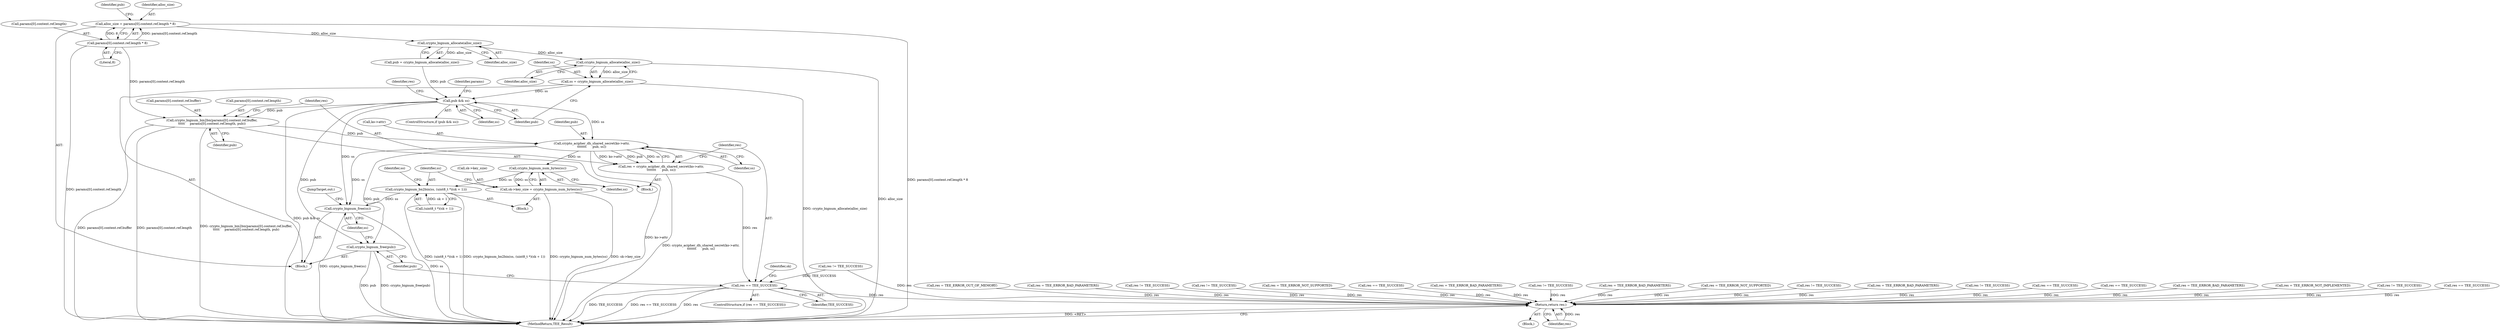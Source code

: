 digraph "0_optee_os_a637243270fc1faae16de059091795c32d86e65e@API" {
"1000288" [label="(Call,crypto_bignum_allocate(alloc_size))"];
"1000284" [label="(Call,crypto_bignum_allocate(alloc_size))"];
"1000269" [label="(Call,alloc_size = params[0].content.ref.length * 8)"];
"1000271" [label="(Call,params[0].content.ref.length * 8)"];
"1000286" [label="(Call,ss = crypto_bignum_allocate(alloc_size))"];
"1000291" [label="(Call,pub && ss)"];
"1000295" [label="(Call,crypto_bignum_bin2bn(params[0].content.ref.buffer,\n\t\t\t\t\t     params[0].content.ref.length, pub))"];
"1000317" [label="(Call,crypto_acipher_dh_shared_secret(ko->attr,\n\t\t\t\t\t\t\t      pub, ss))"];
"1000315" [label="(Call,res = crypto_acipher_dh_shared_secret(ko->attr,\n\t\t\t\t\t\t\t      pub, ss))"];
"1000324" [label="(Call,res == TEE_SUCCESS)"];
"1000857" [label="(Return,return res;)"];
"1000332" [label="(Call,crypto_bignum_num_bytes(ss))"];
"1000328" [label="(Call,sk->key_size = crypto_bignum_num_bytes(ss))"];
"1000334" [label="(Call,crypto_bignum_bn2bin(ss, (uint8_t *)(sk + 1)))"];
"1000359" [label="(Call,crypto_bignum_free(ss))"];
"1000357" [label="(Call,crypto_bignum_free(pub))"];
"1000285" [label="(Identifier,alloc_size)"];
"1000284" [label="(Call,crypto_bignum_allocate(alloc_size))"];
"1000859" [label="(MethodReturn,TEE_Result)"];
"1000598" [label="(Call,res != TEE_SUCCESS)"];
"1000632" [label="(Call,res == TEE_SUCCESS)"];
"1000854" [label="(JumpTarget,out:)"];
"1000354" [label="(Call,res = TEE_ERROR_OUT_OF_MEMORY)"];
"1000335" [label="(Identifier,ss)"];
"1000290" [label="(ControlStructure,if (pub && ss))"];
"1000359" [label="(Call,crypto_bignum_free(ss))"];
"1000858" [label="(Identifier,res)"];
"1000281" [label="(Literal,8)"];
"1000324" [label="(Call,res == TEE_SUCCESS)"];
"1000358" [label="(Identifier,pub)"];
"1000344" [label="(Identifier,so)"];
"1000318" [label="(Call,ko->attr)"];
"1000265" [label="(Call,res = TEE_ERROR_BAD_PARAMETERS)"];
"1000288" [label="(Call,crypto_bignum_allocate(alloc_size))"];
"1000190" [label="(Call,res != TEE_SUCCESS)"];
"1000317" [label="(Call,crypto_acipher_dh_shared_secret(ko->attr,\n\t\t\t\t\t\t\t      pub, ss))"];
"1000296" [label="(Call,params[0].content.ref.buffer)"];
"1000283" [label="(Identifier,pub)"];
"1000286" [label="(Call,ss = crypto_bignum_allocate(alloc_size))"];
"1000204" [label="(Call,res != TEE_SUCCESS)"];
"1000295" [label="(Call,crypto_bignum_bin2bn(params[0].content.ref.buffer,\n\t\t\t\t\t     params[0].content.ref.length, pub))"];
"1000271" [label="(Call,params[0].content.ref.length * 8)"];
"1000315" [label="(Call,res = crypto_acipher_dh_shared_secret(ko->attr,\n\t\t\t\t\t\t\t      pub, ss))"];
"1000291" [label="(Call,pub && ss)"];
"1000851" [label="(Call,res = TEE_ERROR_NOT_SUPPORTED)"];
"1000287" [label="(Identifier,ss)"];
"1000325" [label="(Identifier,res)"];
"1000336" [label="(Call,(uint8_t *)(sk + 1))"];
"1000248" [label="(Block,)"];
"1000113" [label="(Block,)"];
"1000329" [label="(Call,sk->key_size)"];
"1000360" [label="(Identifier,ss)"];
"1000357" [label="(Call,crypto_bignum_free(pub))"];
"1000524" [label="(Call,res == TEE_SUCCESS)"];
"1000808" [label="(Call,res = TEE_ERROR_BAD_PARAMETERS)"];
"1000327" [label="(Block,)"];
"1000293" [label="(Identifier,ss)"];
"1000441" [label="(Call,res != TEE_SUCCESS)"];
"1000292" [label="(Identifier,pub)"];
"1000321" [label="(Identifier,pub)"];
"1000272" [label="(Call,params[0].content.ref.length)"];
"1000269" [label="(Call,alloc_size = params[0].content.ref.length * 8)"];
"1000300" [label="(Identifier,params)"];
"1000395" [label="(Call,res = TEE_ERROR_BAD_PARAMETERS)"];
"1000238" [label="(Call,res = TEE_ERROR_NOT_SUPPORTED)"];
"1000334" [label="(Call,crypto_bignum_bn2bin(ss, (uint8_t *)(sk + 1)))"];
"1000323" [label="(ControlStructure,if (res == TEE_SUCCESS))"];
"1000697" [label="(Call,res != TEE_SUCCESS)"];
"1000609" [label="(Call,res = TEE_ERROR_BAD_PARAMETERS)"];
"1000314" [label="(Identifier,pub)"];
"1000797" [label="(Call,res != TEE_SUCCESS)"];
"1000729" [label="(Call,res == TEE_SUCCESS)"];
"1000830" [label="(Call,res == TEE_SUCCESS)"];
"1000316" [label="(Identifier,res)"];
"1000355" [label="(Identifier,res)"];
"1000322" [label="(Identifier,ss)"];
"1000326" [label="(Identifier,TEE_SUCCESS)"];
"1000305" [label="(Call,params[0].content.ref.length)"];
"1000294" [label="(Block,)"];
"1000289" [label="(Identifier,alloc_size)"];
"1000708" [label="(Call,res = TEE_ERROR_BAD_PARAMETERS)"];
"1000217" [label="(Call,res != TEE_SUCCESS)"];
"1000430" [label="(Call,res = TEE_ERROR_NOT_IMPLEMENTED)"];
"1000330" [label="(Identifier,sk)"];
"1000332" [label="(Call,crypto_bignum_num_bytes(ss))"];
"1000857" [label="(Return,return res;)"];
"1000333" [label="(Identifier,ss)"];
"1000328" [label="(Call,sk->key_size = crypto_bignum_num_bytes(ss))"];
"1000270" [label="(Identifier,alloc_size)"];
"1000282" [label="(Call,pub = crypto_bignum_allocate(alloc_size))"];
"1000288" -> "1000286"  [label="AST: "];
"1000288" -> "1000289"  [label="CFG: "];
"1000289" -> "1000288"  [label="AST: "];
"1000286" -> "1000288"  [label="CFG: "];
"1000288" -> "1000859"  [label="DDG: alloc_size"];
"1000288" -> "1000286"  [label="DDG: alloc_size"];
"1000284" -> "1000288"  [label="DDG: alloc_size"];
"1000284" -> "1000282"  [label="AST: "];
"1000284" -> "1000285"  [label="CFG: "];
"1000285" -> "1000284"  [label="AST: "];
"1000282" -> "1000284"  [label="CFG: "];
"1000284" -> "1000282"  [label="DDG: alloc_size"];
"1000269" -> "1000284"  [label="DDG: alloc_size"];
"1000269" -> "1000248"  [label="AST: "];
"1000269" -> "1000271"  [label="CFG: "];
"1000270" -> "1000269"  [label="AST: "];
"1000271" -> "1000269"  [label="AST: "];
"1000283" -> "1000269"  [label="CFG: "];
"1000269" -> "1000859"  [label="DDG: params[0].content.ref.length * 8"];
"1000271" -> "1000269"  [label="DDG: params[0].content.ref.length"];
"1000271" -> "1000269"  [label="DDG: 8"];
"1000271" -> "1000281"  [label="CFG: "];
"1000272" -> "1000271"  [label="AST: "];
"1000281" -> "1000271"  [label="AST: "];
"1000271" -> "1000859"  [label="DDG: params[0].content.ref.length"];
"1000271" -> "1000295"  [label="DDG: params[0].content.ref.length"];
"1000286" -> "1000248"  [label="AST: "];
"1000287" -> "1000286"  [label="AST: "];
"1000292" -> "1000286"  [label="CFG: "];
"1000286" -> "1000859"  [label="DDG: crypto_bignum_allocate(alloc_size)"];
"1000286" -> "1000291"  [label="DDG: ss"];
"1000291" -> "1000290"  [label="AST: "];
"1000291" -> "1000292"  [label="CFG: "];
"1000291" -> "1000293"  [label="CFG: "];
"1000292" -> "1000291"  [label="AST: "];
"1000293" -> "1000291"  [label="AST: "];
"1000300" -> "1000291"  [label="CFG: "];
"1000355" -> "1000291"  [label="CFG: "];
"1000291" -> "1000859"  [label="DDG: pub && ss"];
"1000282" -> "1000291"  [label="DDG: pub"];
"1000291" -> "1000295"  [label="DDG: pub"];
"1000291" -> "1000317"  [label="DDG: ss"];
"1000291" -> "1000357"  [label="DDG: pub"];
"1000291" -> "1000359"  [label="DDG: ss"];
"1000295" -> "1000294"  [label="AST: "];
"1000295" -> "1000314"  [label="CFG: "];
"1000296" -> "1000295"  [label="AST: "];
"1000305" -> "1000295"  [label="AST: "];
"1000314" -> "1000295"  [label="AST: "];
"1000316" -> "1000295"  [label="CFG: "];
"1000295" -> "1000859"  [label="DDG: params[0].content.ref.buffer"];
"1000295" -> "1000859"  [label="DDG: params[0].content.ref.length"];
"1000295" -> "1000859"  [label="DDG: crypto_bignum_bin2bn(params[0].content.ref.buffer,\n\t\t\t\t\t     params[0].content.ref.length, pub)"];
"1000295" -> "1000317"  [label="DDG: pub"];
"1000317" -> "1000315"  [label="AST: "];
"1000317" -> "1000322"  [label="CFG: "];
"1000318" -> "1000317"  [label="AST: "];
"1000321" -> "1000317"  [label="AST: "];
"1000322" -> "1000317"  [label="AST: "];
"1000315" -> "1000317"  [label="CFG: "];
"1000317" -> "1000859"  [label="DDG: ko->attr"];
"1000317" -> "1000315"  [label="DDG: ko->attr"];
"1000317" -> "1000315"  [label="DDG: pub"];
"1000317" -> "1000315"  [label="DDG: ss"];
"1000317" -> "1000332"  [label="DDG: ss"];
"1000317" -> "1000357"  [label="DDG: pub"];
"1000317" -> "1000359"  [label="DDG: ss"];
"1000315" -> "1000294"  [label="AST: "];
"1000316" -> "1000315"  [label="AST: "];
"1000325" -> "1000315"  [label="CFG: "];
"1000315" -> "1000859"  [label="DDG: crypto_acipher_dh_shared_secret(ko->attr,\n\t\t\t\t\t\t\t      pub, ss)"];
"1000315" -> "1000324"  [label="DDG: res"];
"1000324" -> "1000323"  [label="AST: "];
"1000324" -> "1000326"  [label="CFG: "];
"1000325" -> "1000324"  [label="AST: "];
"1000326" -> "1000324"  [label="AST: "];
"1000330" -> "1000324"  [label="CFG: "];
"1000358" -> "1000324"  [label="CFG: "];
"1000324" -> "1000859"  [label="DDG: TEE_SUCCESS"];
"1000324" -> "1000859"  [label="DDG: res == TEE_SUCCESS"];
"1000324" -> "1000859"  [label="DDG: res"];
"1000217" -> "1000324"  [label="DDG: TEE_SUCCESS"];
"1000324" -> "1000857"  [label="DDG: res"];
"1000857" -> "1000113"  [label="AST: "];
"1000857" -> "1000858"  [label="CFG: "];
"1000858" -> "1000857"  [label="AST: "];
"1000859" -> "1000857"  [label="CFG: "];
"1000857" -> "1000859"  [label="DDG: <RET>"];
"1000858" -> "1000857"  [label="DDG: res"];
"1000395" -> "1000857"  [label="DDG: res"];
"1000708" -> "1000857"  [label="DDG: res"];
"1000729" -> "1000857"  [label="DDG: res"];
"1000598" -> "1000857"  [label="DDG: res"];
"1000238" -> "1000857"  [label="DDG: res"];
"1000609" -> "1000857"  [label="DDG: res"];
"1000265" -> "1000857"  [label="DDG: res"];
"1000430" -> "1000857"  [label="DDG: res"];
"1000354" -> "1000857"  [label="DDG: res"];
"1000830" -> "1000857"  [label="DDG: res"];
"1000441" -> "1000857"  [label="DDG: res"];
"1000524" -> "1000857"  [label="DDG: res"];
"1000632" -> "1000857"  [label="DDG: res"];
"1000851" -> "1000857"  [label="DDG: res"];
"1000190" -> "1000857"  [label="DDG: res"];
"1000217" -> "1000857"  [label="DDG: res"];
"1000808" -> "1000857"  [label="DDG: res"];
"1000797" -> "1000857"  [label="DDG: res"];
"1000204" -> "1000857"  [label="DDG: res"];
"1000697" -> "1000857"  [label="DDG: res"];
"1000332" -> "1000328"  [label="AST: "];
"1000332" -> "1000333"  [label="CFG: "];
"1000333" -> "1000332"  [label="AST: "];
"1000328" -> "1000332"  [label="CFG: "];
"1000332" -> "1000328"  [label="DDG: ss"];
"1000332" -> "1000334"  [label="DDG: ss"];
"1000328" -> "1000327"  [label="AST: "];
"1000329" -> "1000328"  [label="AST: "];
"1000335" -> "1000328"  [label="CFG: "];
"1000328" -> "1000859"  [label="DDG: crypto_bignum_num_bytes(ss)"];
"1000328" -> "1000859"  [label="DDG: sk->key_size"];
"1000334" -> "1000327"  [label="AST: "];
"1000334" -> "1000336"  [label="CFG: "];
"1000335" -> "1000334"  [label="AST: "];
"1000336" -> "1000334"  [label="AST: "];
"1000344" -> "1000334"  [label="CFG: "];
"1000334" -> "1000859"  [label="DDG: crypto_bignum_bn2bin(ss, (uint8_t *)(sk + 1))"];
"1000334" -> "1000859"  [label="DDG: (uint8_t *)(sk + 1)"];
"1000336" -> "1000334"  [label="DDG: sk + 1"];
"1000334" -> "1000359"  [label="DDG: ss"];
"1000359" -> "1000248"  [label="AST: "];
"1000359" -> "1000360"  [label="CFG: "];
"1000360" -> "1000359"  [label="AST: "];
"1000854" -> "1000359"  [label="CFG: "];
"1000359" -> "1000859"  [label="DDG: ss"];
"1000359" -> "1000859"  [label="DDG: crypto_bignum_free(ss)"];
"1000357" -> "1000248"  [label="AST: "];
"1000357" -> "1000358"  [label="CFG: "];
"1000358" -> "1000357"  [label="AST: "];
"1000360" -> "1000357"  [label="CFG: "];
"1000357" -> "1000859"  [label="DDG: crypto_bignum_free(pub)"];
"1000357" -> "1000859"  [label="DDG: pub"];
}
